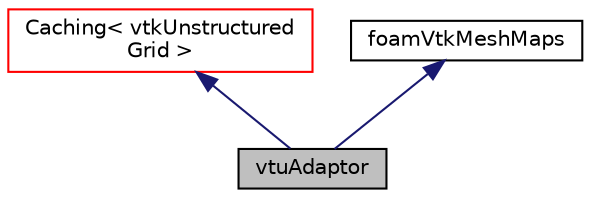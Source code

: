 digraph "vtuAdaptor"
{
  bgcolor="transparent";
  edge [fontname="Helvetica",fontsize="10",labelfontname="Helvetica",labelfontsize="10"];
  node [fontname="Helvetica",fontsize="10",shape=record];
  Node1 [label="vtuAdaptor",height=0.2,width=0.4,color="black", fillcolor="grey75", style="filled" fontcolor="black"];
  Node2 -> Node1 [dir="back",color="midnightblue",fontsize="10",style="solid",fontname="Helvetica"];
  Node2 [label="Caching\< vtkUnstructured\lGrid \>",height=0.2,width=0.4,color="red",URL="$structFoam_1_1vtk_1_1Caching.html"];
  Node3 -> Node1 [dir="back",color="midnightblue",fontsize="10",style="solid",fontname="Helvetica"];
  Node3 [label="foamVtkMeshMaps",height=0.2,width=0.4,color="black",URL="$classFoam_1_1foamVtkMeshMaps.html",tooltip="Bookkeeping for mesh subsetting and/or polyhedral cell decomposition. Although the main use case is f..."];
}
